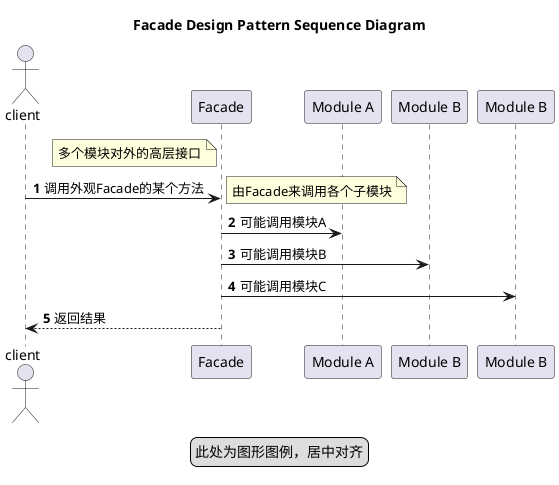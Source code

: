 @startuml
title Facade Design Pattern Sequence Diagram
actor client as client
participant Facade as facade
participant "Module A" as A
participant "Module B" as B
participant "Module B" as C
'note over of client #grey : 面向客户的客户端
note left of facade: 多个模块对外的高层接口
autonumber
client -> facade: 调用外观Facade的某个方法
note right : 由Facade来调用各个子模块
' Bob --> Alice: Authentication Response
facade -> A: 可能调用模块A
facade -> B: 可能调用模块B
facade -> C: 可能调用模块C
autonumber 5
facade --> client : 返回结果


legend center
    此处为图形图例，居中对齐
endlegend

/'newpage 这是标题
 Bliss -> Tia : Let's go home
 Bliss -> Tia : Quick
  Tia -> Bliss : Give me money
  Tia -> Bliss : No money No love'/

@enduml
